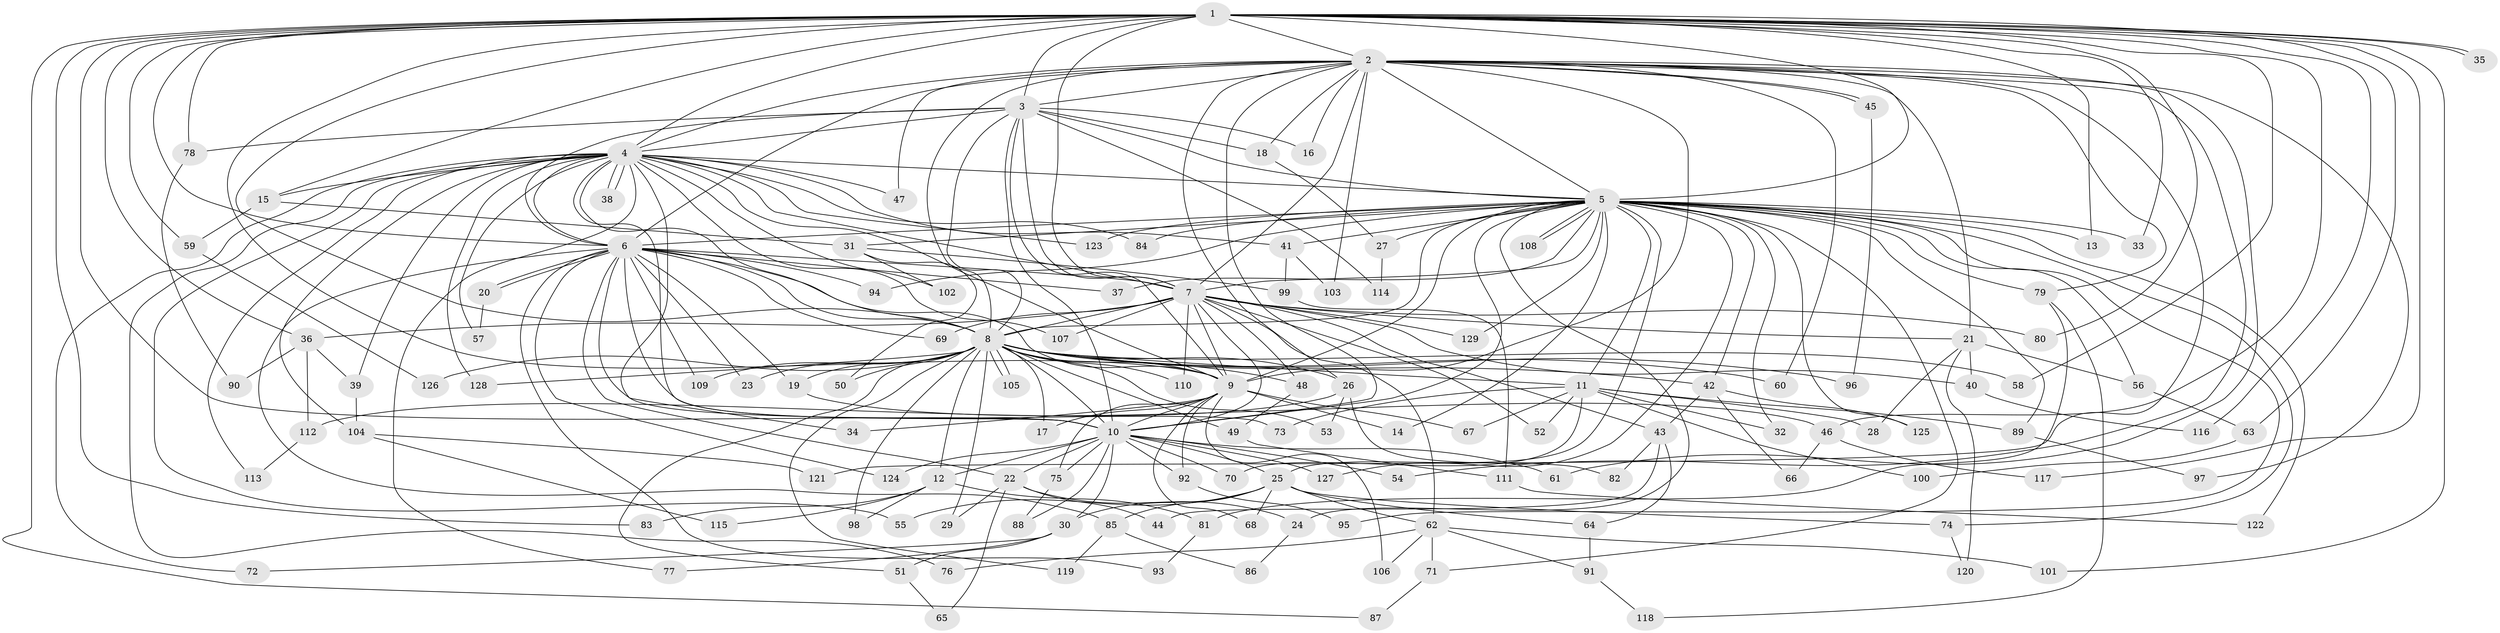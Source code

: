 // Generated by graph-tools (version 1.1) at 2025/25/03/09/25 03:25:43]
// undirected, 129 vertices, 283 edges
graph export_dot {
graph [start="1"]
  node [color=gray90,style=filled];
  1;
  2;
  3;
  4;
  5;
  6;
  7;
  8;
  9;
  10;
  11;
  12;
  13;
  14;
  15;
  16;
  17;
  18;
  19;
  20;
  21;
  22;
  23;
  24;
  25;
  26;
  27;
  28;
  29;
  30;
  31;
  32;
  33;
  34;
  35;
  36;
  37;
  38;
  39;
  40;
  41;
  42;
  43;
  44;
  45;
  46;
  47;
  48;
  49;
  50;
  51;
  52;
  53;
  54;
  55;
  56;
  57;
  58;
  59;
  60;
  61;
  62;
  63;
  64;
  65;
  66;
  67;
  68;
  69;
  70;
  71;
  72;
  73;
  74;
  75;
  76;
  77;
  78;
  79;
  80;
  81;
  82;
  83;
  84;
  85;
  86;
  87;
  88;
  89;
  90;
  91;
  92;
  93;
  94;
  95;
  96;
  97;
  98;
  99;
  100;
  101;
  102;
  103;
  104;
  105;
  106;
  107;
  108;
  109;
  110;
  111;
  112;
  113;
  114;
  115;
  116;
  117;
  118;
  119;
  120;
  121;
  122;
  123;
  124;
  125;
  126;
  127;
  128;
  129;
  1 -- 2;
  1 -- 3;
  1 -- 4;
  1 -- 5;
  1 -- 6;
  1 -- 7;
  1 -- 8;
  1 -- 9;
  1 -- 10;
  1 -- 13;
  1 -- 15;
  1 -- 33;
  1 -- 35;
  1 -- 35;
  1 -- 36;
  1 -- 46;
  1 -- 58;
  1 -- 59;
  1 -- 63;
  1 -- 78;
  1 -- 80;
  1 -- 83;
  1 -- 87;
  1 -- 101;
  1 -- 116;
  1 -- 117;
  2 -- 3;
  2 -- 4;
  2 -- 5;
  2 -- 6;
  2 -- 7;
  2 -- 8;
  2 -- 9;
  2 -- 10;
  2 -- 16;
  2 -- 18;
  2 -- 21;
  2 -- 26;
  2 -- 45;
  2 -- 45;
  2 -- 47;
  2 -- 54;
  2 -- 60;
  2 -- 61;
  2 -- 79;
  2 -- 97;
  2 -- 103;
  2 -- 121;
  3 -- 4;
  3 -- 5;
  3 -- 6;
  3 -- 7;
  3 -- 8;
  3 -- 9;
  3 -- 10;
  3 -- 16;
  3 -- 18;
  3 -- 78;
  3 -- 114;
  4 -- 5;
  4 -- 6;
  4 -- 7;
  4 -- 8;
  4 -- 9;
  4 -- 10;
  4 -- 15;
  4 -- 34;
  4 -- 38;
  4 -- 38;
  4 -- 39;
  4 -- 41;
  4 -- 47;
  4 -- 55;
  4 -- 57;
  4 -- 72;
  4 -- 76;
  4 -- 77;
  4 -- 84;
  4 -- 102;
  4 -- 104;
  4 -- 107;
  4 -- 113;
  4 -- 123;
  4 -- 128;
  5 -- 6;
  5 -- 7;
  5 -- 8;
  5 -- 9;
  5 -- 10;
  5 -- 11;
  5 -- 13;
  5 -- 14;
  5 -- 24;
  5 -- 25;
  5 -- 27;
  5 -- 31;
  5 -- 32;
  5 -- 33;
  5 -- 37;
  5 -- 41;
  5 -- 42;
  5 -- 56;
  5 -- 71;
  5 -- 74;
  5 -- 79;
  5 -- 84;
  5 -- 89;
  5 -- 94;
  5 -- 95;
  5 -- 108;
  5 -- 108;
  5 -- 122;
  5 -- 123;
  5 -- 125;
  5 -- 127;
  5 -- 129;
  6 -- 7;
  6 -- 8;
  6 -- 9;
  6 -- 10;
  6 -- 19;
  6 -- 20;
  6 -- 20;
  6 -- 22;
  6 -- 23;
  6 -- 37;
  6 -- 69;
  6 -- 73;
  6 -- 85;
  6 -- 93;
  6 -- 94;
  6 -- 109;
  6 -- 124;
  7 -- 8;
  7 -- 9;
  7 -- 10;
  7 -- 21;
  7 -- 36;
  7 -- 40;
  7 -- 43;
  7 -- 48;
  7 -- 52;
  7 -- 62;
  7 -- 69;
  7 -- 80;
  7 -- 107;
  7 -- 110;
  7 -- 129;
  8 -- 9;
  8 -- 10;
  8 -- 11;
  8 -- 12;
  8 -- 17;
  8 -- 19;
  8 -- 23;
  8 -- 26;
  8 -- 29;
  8 -- 42;
  8 -- 48;
  8 -- 49;
  8 -- 50;
  8 -- 51;
  8 -- 53;
  8 -- 58;
  8 -- 60;
  8 -- 96;
  8 -- 98;
  8 -- 105;
  8 -- 105;
  8 -- 109;
  8 -- 110;
  8 -- 119;
  8 -- 126;
  8 -- 128;
  9 -- 10;
  9 -- 14;
  9 -- 17;
  9 -- 34;
  9 -- 67;
  9 -- 68;
  9 -- 75;
  9 -- 92;
  9 -- 106;
  10 -- 12;
  10 -- 22;
  10 -- 25;
  10 -- 30;
  10 -- 54;
  10 -- 61;
  10 -- 70;
  10 -- 75;
  10 -- 88;
  10 -- 92;
  10 -- 124;
  10 -- 127;
  11 -- 28;
  11 -- 32;
  11 -- 52;
  11 -- 67;
  11 -- 70;
  11 -- 73;
  11 -- 89;
  11 -- 100;
  12 -- 81;
  12 -- 83;
  12 -- 98;
  12 -- 115;
  15 -- 31;
  15 -- 59;
  18 -- 27;
  19 -- 46;
  20 -- 57;
  21 -- 28;
  21 -- 40;
  21 -- 56;
  21 -- 120;
  22 -- 24;
  22 -- 29;
  22 -- 44;
  22 -- 65;
  24 -- 86;
  25 -- 30;
  25 -- 55;
  25 -- 62;
  25 -- 64;
  25 -- 68;
  25 -- 74;
  25 -- 85;
  26 -- 53;
  26 -- 82;
  26 -- 112;
  27 -- 114;
  30 -- 51;
  30 -- 72;
  30 -- 77;
  31 -- 50;
  31 -- 99;
  31 -- 102;
  36 -- 39;
  36 -- 90;
  36 -- 112;
  39 -- 104;
  40 -- 116;
  41 -- 99;
  41 -- 103;
  42 -- 43;
  42 -- 66;
  42 -- 125;
  43 -- 44;
  43 -- 64;
  43 -- 82;
  45 -- 96;
  46 -- 66;
  46 -- 117;
  48 -- 49;
  49 -- 111;
  51 -- 65;
  56 -- 63;
  59 -- 126;
  62 -- 71;
  62 -- 76;
  62 -- 91;
  62 -- 101;
  62 -- 106;
  63 -- 100;
  64 -- 91;
  71 -- 87;
  74 -- 120;
  75 -- 88;
  78 -- 90;
  79 -- 81;
  79 -- 118;
  81 -- 93;
  85 -- 86;
  85 -- 119;
  89 -- 97;
  91 -- 118;
  92 -- 95;
  99 -- 111;
  104 -- 115;
  104 -- 121;
  111 -- 122;
  112 -- 113;
}
